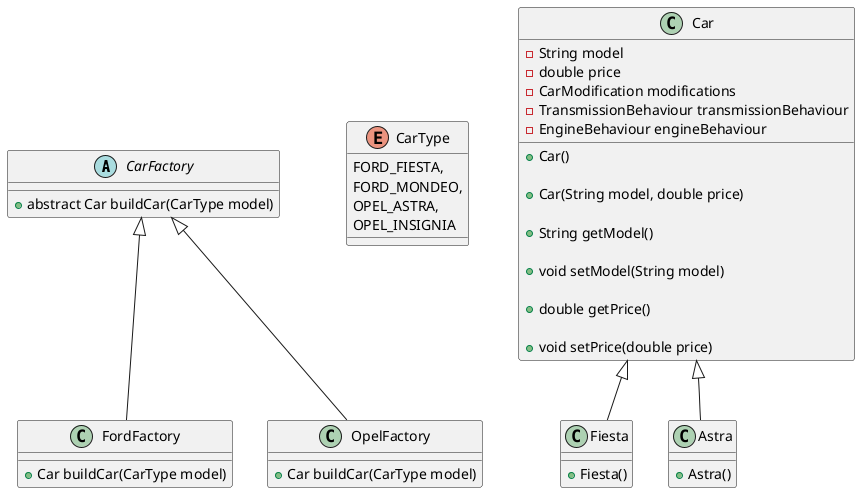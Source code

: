 @startuml

abstract class CarFactory {

+ abstract Car buildCar(CarType model)
}

enum CarType {
    FORD_FIESTA,
    FORD_MONDEO,
    OPEL_ASTRA,
    OPEL_INSIGNIA
}

class FordFactory extends CarFactory {

    + Car buildCar(CarType model)
}

class OpelFactory extends CarFactory {

    + Car buildCar(CarType model)
}

class Fiesta extends Car {

    + Fiesta()
}

class Astra extends Car {

    + Astra()
}

class Car {

    - String model
    - double price
    - CarModification modifications
    - TransmissionBehaviour transmissionBehaviour
    - EngineBehaviour engineBehaviour

    + Car()

    + Car(String model, double price)

    + String getModel()

    + void setModel(String model)

    + double getPrice()

    + void setPrice(double price)
}
@enduml